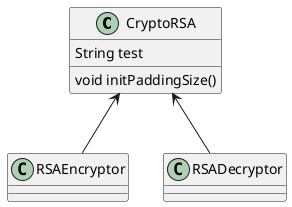 @startuml
'https://plantuml.com/sequence-diagram
class CryptoRSA {
    String test
    void initPaddingSize()
}

class RSAEncryptor {
}
class RSADecryptor {
}

CryptoRSA <-- RSAEncryptor
CryptoRSA <-- RSADecryptor
@enduml